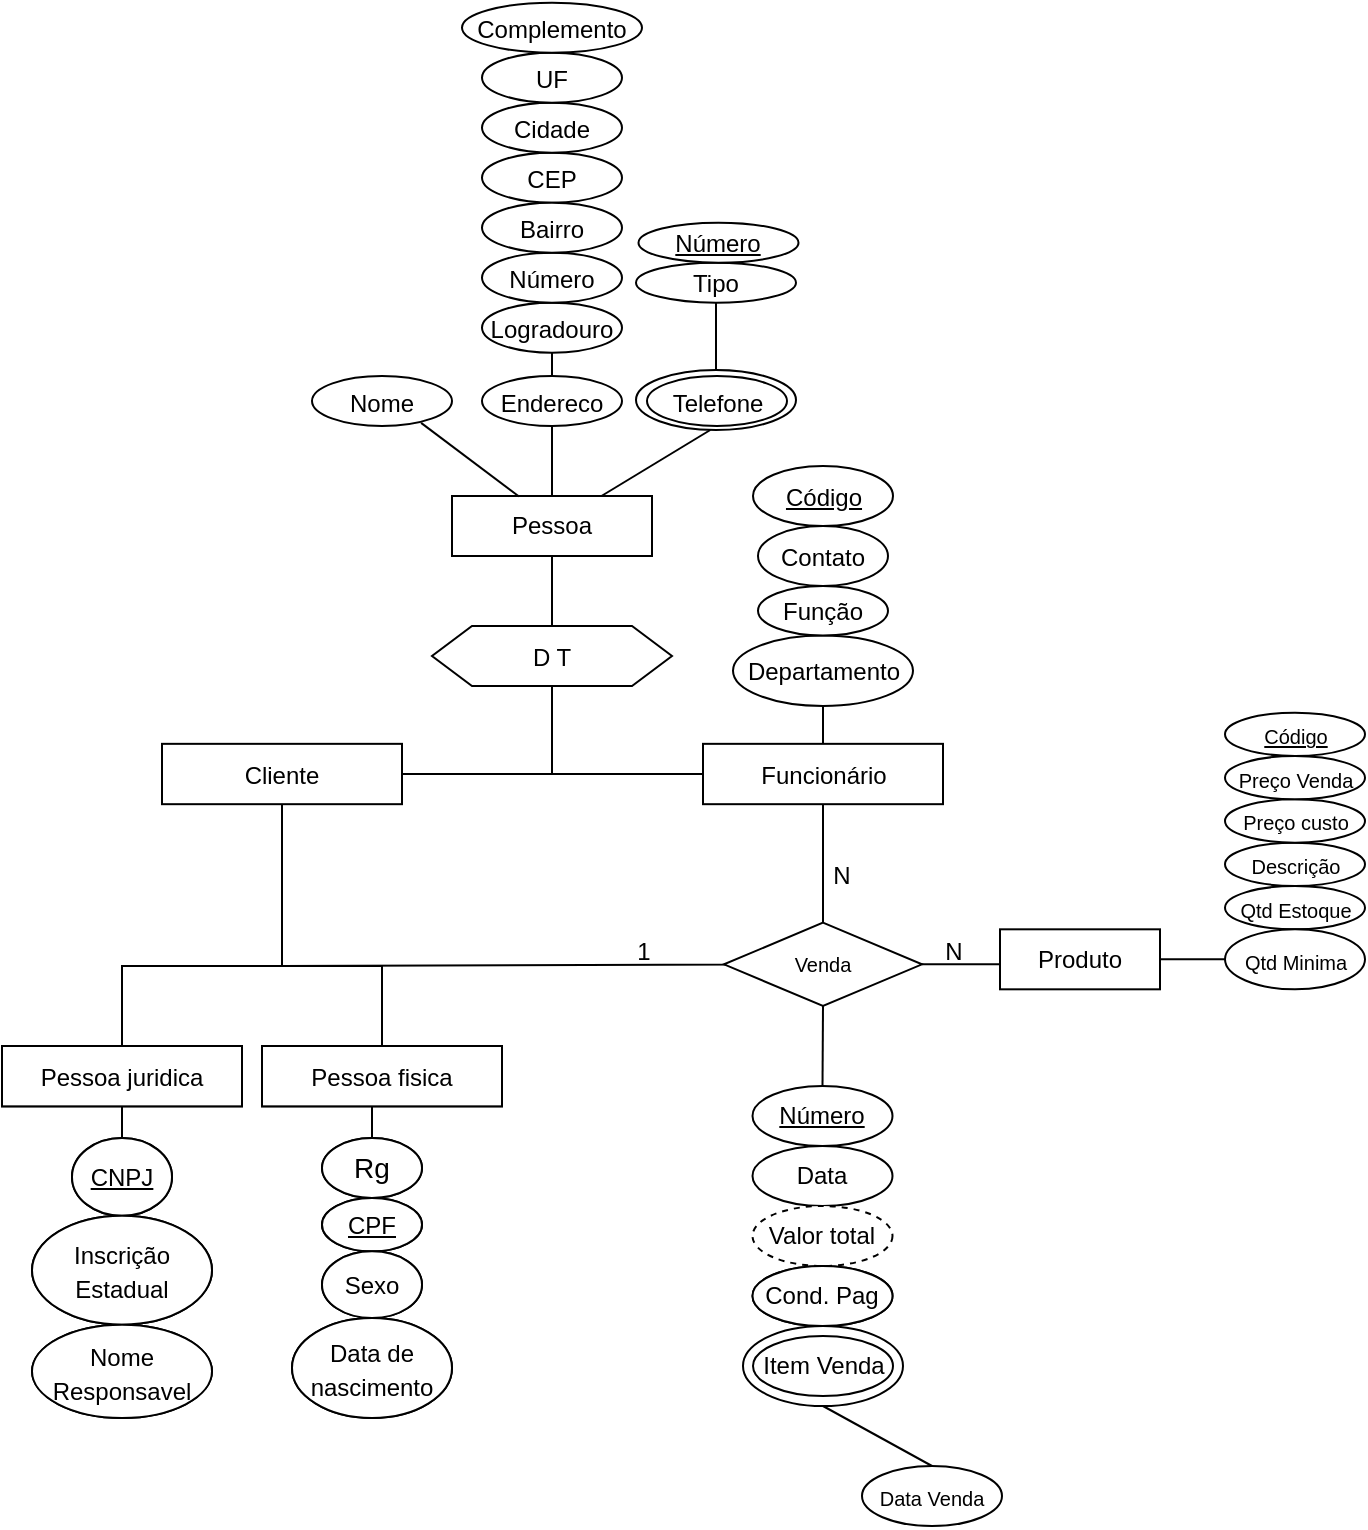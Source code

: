 <mxfile version="20.2.3" type="device"><diagram id="BP-UDaBVrCN2NPo_S5Ll" name="Página-1"><mxGraphModel dx="1354" dy="855" grid="1" gridSize="10" guides="1" tooltips="1" connect="1" arrows="1" fold="1" page="1" pageScale="1" pageWidth="1169" pageHeight="827" math="0" shadow="0"><root><mxCell id="0"/><mxCell id="1" parent="0"/><mxCell id="DTBK5jyqGCHJRqPtZkkX-14" value="" style="ellipse;whiteSpace=wrap;html=1;fontSize=14;" vertex="1" parent="1"><mxGeometry x="497" y="212" width="80" height="30" as="geometry"/></mxCell><mxCell id="UOm5Ku-lan-gwJZeUXOv-1" value="&lt;font style=&quot;font-size: 12px;&quot;&gt;Pessoa&lt;/font&gt;" style="rounded=0;whiteSpace=wrap;html=1;" parent="1" vertex="1"><mxGeometry x="405" y="275" width="100" height="30" as="geometry"/></mxCell><mxCell id="UOm5Ku-lan-gwJZeUXOv-14" value="" style="endArrow=none;html=1;rounded=0;fontSize=14;exitX=0.335;exitY=0.008;exitDx=0;exitDy=0;exitPerimeter=0;" parent="1" source="UOm5Ku-lan-gwJZeUXOv-1" edge="1"><mxGeometry width="50" height="50" relative="1" as="geometry"><mxPoint x="625" y="260" as="sourcePoint"/><mxPoint x="389.541" y="238.433" as="targetPoint"/></mxGeometry></mxCell><mxCell id="UOm5Ku-lan-gwJZeUXOv-15" value="&lt;font style=&quot;font-size: 12px;&quot;&gt;D T&lt;/font&gt;" style="shape=hexagon;perimeter=hexagonPerimeter2;whiteSpace=wrap;html=1;fixedSize=1;fontSize=14;" parent="1" vertex="1"><mxGeometry x="395" y="340" width="120" height="30" as="geometry"/></mxCell><mxCell id="UOm5Ku-lan-gwJZeUXOv-17" value="" style="endArrow=none;html=1;rounded=0;fontSize=14;exitX=0.5;exitY=0;exitDx=0;exitDy=0;entryX=0.5;entryY=1;entryDx=0;entryDy=0;" parent="1" source="UOm5Ku-lan-gwJZeUXOv-15" target="UOm5Ku-lan-gwJZeUXOv-1" edge="1"><mxGeometry width="50" height="50" relative="1" as="geometry"><mxPoint x="625" y="330" as="sourcePoint"/><mxPoint x="675" y="280" as="targetPoint"/></mxGeometry></mxCell><mxCell id="0tBeRqvVhhiNhq_uw7_L-17" value="" style="endArrow=none;html=1;rounded=0;fontSize=12;exitX=0.5;exitY=0;exitDx=0;exitDy=0;entryX=0.5;entryY=1;entryDx=0;entryDy=0;" parent="1" source="UOm5Ku-lan-gwJZeUXOv-1" target="UOm5Ku-lan-gwJZeUXOv-3" edge="1"><mxGeometry width="50" height="50" relative="1" as="geometry"><mxPoint x="425" y="180" as="sourcePoint"/><mxPoint x="475" y="130" as="targetPoint"/></mxGeometry></mxCell><mxCell id="0tBeRqvVhhiNhq_uw7_L-18" value="" style="endArrow=none;html=1;rounded=0;fontSize=12;entryX=0.452;entryY=1.08;entryDx=0;entryDy=0;entryPerimeter=0;" parent="1" source="UOm5Ku-lan-gwJZeUXOv-1" target="0tBeRqvVhhiNhq_uw7_L-28" edge="1"><mxGeometry width="50" height="50" relative="1" as="geometry"><mxPoint x="465" y="270" as="sourcePoint"/><mxPoint x="537.5" y="240" as="targetPoint"/></mxGeometry></mxCell><mxCell id="UOm5Ku-lan-gwJZeUXOv-3" value="&lt;font style=&quot;font-size: 12px;&quot;&gt;Endereco&lt;/font&gt;" style="ellipse;whiteSpace=wrap;html=1;fontSize=14;" parent="1" vertex="1"><mxGeometry x="420" y="215" width="70" height="25" as="geometry"/></mxCell><mxCell id="0tBeRqvVhhiNhq_uw7_L-27" value="&lt;font style=&quot;font-size: 12px;&quot;&gt;Nome&lt;/font&gt;" style="ellipse;whiteSpace=wrap;html=1;fontSize=14;" parent="1" vertex="1"><mxGeometry x="335" y="215" width="70" height="25" as="geometry"/></mxCell><mxCell id="0tBeRqvVhhiNhq_uw7_L-28" value="&lt;font style=&quot;font-size: 12px;&quot;&gt;Telefone&lt;/font&gt;" style="ellipse;whiteSpace=wrap;html=1;fontSize=14;" parent="1" vertex="1"><mxGeometry x="502.5" y="215" width="70" height="25" as="geometry"/></mxCell><mxCell id="DTBK5jyqGCHJRqPtZkkX-6" value="&lt;font style=&quot;font-size: 12px;&quot;&gt;Logradouro&lt;/font&gt;" style="ellipse;whiteSpace=wrap;html=1;fontSize=14;" vertex="1" parent="1"><mxGeometry x="420" y="178.34" width="70" height="25" as="geometry"/></mxCell><mxCell id="DTBK5jyqGCHJRqPtZkkX-7" value="&lt;span style=&quot;font-size: 12px;&quot;&gt;Número&lt;/span&gt;" style="ellipse;whiteSpace=wrap;html=1;fontSize=14;" vertex="1" parent="1"><mxGeometry x="420" y="153.34" width="70" height="25" as="geometry"/></mxCell><mxCell id="DTBK5jyqGCHJRqPtZkkX-8" value="&lt;span style=&quot;font-size: 12px;&quot;&gt;CEP&lt;/span&gt;" style="ellipse;whiteSpace=wrap;html=1;fontSize=14;" vertex="1" parent="1"><mxGeometry x="420" y="103.34" width="70" height="25" as="geometry"/></mxCell><mxCell id="DTBK5jyqGCHJRqPtZkkX-9" value="&lt;span style=&quot;font-size: 12px;&quot;&gt;Bairro&lt;/span&gt;" style="ellipse;whiteSpace=wrap;html=1;fontSize=14;" vertex="1" parent="1"><mxGeometry x="420" y="128.34" width="70" height="25" as="geometry"/></mxCell><mxCell id="DTBK5jyqGCHJRqPtZkkX-10" value="&lt;span style=&quot;font-size: 12px;&quot;&gt;Cidade&lt;/span&gt;" style="ellipse;whiteSpace=wrap;html=1;fontSize=14;" vertex="1" parent="1"><mxGeometry x="420" y="78.34" width="70" height="25" as="geometry"/></mxCell><mxCell id="DTBK5jyqGCHJRqPtZkkX-11" value="&lt;span style=&quot;font-size: 12px;&quot;&gt;UF&lt;/span&gt;" style="ellipse;whiteSpace=wrap;html=1;fontSize=14;" vertex="1" parent="1"><mxGeometry x="420" y="53.34" width="70" height="25" as="geometry"/></mxCell><mxCell id="DTBK5jyqGCHJRqPtZkkX-12" value="" style="endArrow=none;html=1;rounded=0;exitX=0.5;exitY=0;exitDx=0;exitDy=0;entryX=0.5;entryY=1;entryDx=0;entryDy=0;" edge="1" parent="1" source="UOm5Ku-lan-gwJZeUXOv-3" target="DTBK5jyqGCHJRqPtZkkX-6"><mxGeometry width="50" height="50" relative="1" as="geometry"><mxPoint x="450" y="200" as="sourcePoint"/><mxPoint x="500" y="150" as="targetPoint"/></mxGeometry></mxCell><mxCell id="UOm5Ku-lan-gwJZeUXOv-5" value="&lt;font style=&quot;font-size: 12px;&quot;&gt;Tipo&lt;/font&gt;" style="ellipse;whiteSpace=wrap;html=1;fontSize=14;" parent="1" vertex="1"><mxGeometry x="497" y="158.34" width="80" height="20" as="geometry"/></mxCell><mxCell id="0tBeRqvVhhiNhq_uw7_L-29" value="&lt;font style=&quot;font-size: 12px;&quot;&gt;&lt;u&gt;Número&lt;/u&gt;&lt;/font&gt;" style="ellipse;whiteSpace=wrap;html=1;fontSize=14;" parent="1" vertex="1"><mxGeometry x="498.25" y="138.34" width="80" height="20" as="geometry"/></mxCell><mxCell id="DTBK5jyqGCHJRqPtZkkX-51" style="edgeStyle=orthogonalEdgeStyle;rounded=0;orthogonalLoop=1;jettySize=auto;html=1;entryX=0.5;entryY=1;entryDx=0;entryDy=0;endArrow=none;endFill=0;exitX=1;exitY=0.5;exitDx=0;exitDy=0;" edge="1" parent="1" source="DTBK5jyqGCHJRqPtZkkX-23" target="UOm5Ku-lan-gwJZeUXOv-15"><mxGeometry relative="1" as="geometry"><Array as="points"><mxPoint x="455" y="414"/></Array></mxGeometry></mxCell><mxCell id="0tBeRqvVhhiNhq_uw7_L-14" value="" style="endArrow=none;html=1;rounded=0;exitX=0.5;exitY=0;exitDx=0;exitDy=0;" parent="1" source="DTBK5jyqGCHJRqPtZkkX-14" target="UOm5Ku-lan-gwJZeUXOv-5" edge="1"><mxGeometry width="50" height="50" relative="1" as="geometry"><mxPoint x="370" y="175" as="sourcePoint"/><mxPoint x="370" y="150" as="targetPoint"/></mxGeometry></mxCell><mxCell id="DTBK5jyqGCHJRqPtZkkX-82" style="edgeStyle=orthogonalEdgeStyle;rounded=0;orthogonalLoop=1;jettySize=auto;html=1;entryX=0.5;entryY=1;entryDx=0;entryDy=0;endArrow=none;endFill=0;" edge="1" parent="1" source="UOm5Ku-lan-gwJZeUXOv-37" target="UOm5Ku-lan-gwJZeUXOv-15"><mxGeometry relative="1" as="geometry"><Array as="points"><mxPoint x="455" y="414"/></Array></mxGeometry></mxCell><mxCell id="0tBeRqvVhhiNhq_uw7_L-10" value="N" style="text;html=1;strokeColor=none;fillColor=none;align=center;verticalAlign=middle;whiteSpace=wrap;rounded=0;" parent="1" vertex="1"><mxGeometry x="636" y="488.33" width="40" height="30" as="geometry"/></mxCell><mxCell id="DTBK5jyqGCHJRqPtZkkX-5" value="N" style="text;html=1;strokeColor=none;fillColor=none;align=center;verticalAlign=middle;whiteSpace=wrap;rounded=0;" vertex="1" parent="1"><mxGeometry x="580" y="450" width="40" height="30" as="geometry"/></mxCell><mxCell id="DTBK5jyqGCHJRqPtZkkX-88" style="edgeStyle=orthogonalEdgeStyle;rounded=0;orthogonalLoop=1;jettySize=auto;html=1;entryX=0.5;entryY=1;entryDx=0;entryDy=0;endArrow=none;endFill=0;exitX=0;exitY=0.5;exitDx=0;exitDy=0;" edge="1" parent="1" source="DTBK5jyqGCHJRqPtZkkX-45" target="DTBK5jyqGCHJRqPtZkkX-23"><mxGeometry relative="1" as="geometry"><mxPoint x="490" y="540" as="sourcePoint"/><Array as="points"><mxPoint x="550" y="510"/><mxPoint x="320" y="510"/></Array></mxGeometry></mxCell><mxCell id="DTBK5jyqGCHJRqPtZkkX-45" value="Venda" style="rhombus;whiteSpace=wrap;html=1;fontSize=10;container=0;" vertex="1" parent="1"><mxGeometry x="541" y="488.33" width="99" height="41.67" as="geometry"/></mxCell><mxCell id="DTBK5jyqGCHJRqPtZkkX-57" value="" style="endArrow=none;html=1;rounded=0;entryX=0.5;entryY=0;entryDx=0;entryDy=0;exitX=0.5;exitY=0;exitDx=0;exitDy=0;" edge="1" parent="1" source="UOm5Ku-lan-gwJZeUXOv-37" target="DTBK5jyqGCHJRqPtZkkX-45"><mxGeometry width="50" height="50" relative="1" as="geometry"><mxPoint x="615.62" y="470.46" as="sourcePoint"/><mxPoint x="665.62" y="420.46" as="targetPoint"/></mxGeometry></mxCell><mxCell id="DTBK5jyqGCHJRqPtZkkX-75" value="" style="group" vertex="1" connectable="0" parent="1"><mxGeometry x="550" y="550" width="100.25" height="220.67" as="geometry"/></mxCell><mxCell id="UOm5Ku-lan-gwJZeUXOv-51" value="&lt;u&gt;&lt;font style=&quot;font-size: 12px;&quot;&gt;Número&lt;/font&gt;&lt;/u&gt;" style="ellipse;whiteSpace=wrap;html=1;fontSize=10;container=0;" parent="DTBK5jyqGCHJRqPtZkkX-75" vertex="1"><mxGeometry x="5.25" y="20" width="70" height="30.0" as="geometry"/></mxCell><mxCell id="UOm5Ku-lan-gwJZeUXOv-52" value="&lt;font style=&quot;font-size: 12px;&quot;&gt;Data&lt;/font&gt;" style="ellipse;whiteSpace=wrap;html=1;fontSize=10;container=0;" parent="DTBK5jyqGCHJRqPtZkkX-75" vertex="1"><mxGeometry x="5.25" y="50" width="70" height="30.0" as="geometry"/></mxCell><mxCell id="UOm5Ku-lan-gwJZeUXOv-53" value="&lt;font style=&quot;font-size: 12px;&quot;&gt;Valor total&lt;/font&gt;" style="ellipse;whiteSpace=wrap;html=1;fontSize=10;container=0;dashed=1;" parent="DTBK5jyqGCHJRqPtZkkX-75" vertex="1"><mxGeometry x="5.25" y="80.0" width="70" height="30.0" as="geometry"/></mxCell><mxCell id="UOm5Ku-lan-gwJZeUXOv-54" value="Cond. Pag" style="ellipse;whiteSpace=wrap;html=1;fontSize=10;container=0;" parent="DTBK5jyqGCHJRqPtZkkX-75" vertex="1"><mxGeometry x="5.25" y="110" width="70" height="30.0" as="geometry"/></mxCell><mxCell id="UOm5Ku-lan-gwJZeUXOv-94" value="&lt;font style=&quot;font-size: 12px;&quot;&gt;Cond. Pag&lt;/font&gt;" style="ellipse;whiteSpace=wrap;html=1;fontSize=10;container=0;" parent="DTBK5jyqGCHJRqPtZkkX-75" vertex="1"><mxGeometry x="5.25" y="110" width="70" height="30.0" as="geometry"/></mxCell><mxCell id="DTBK5jyqGCHJRqPtZkkX-90" value="" style="group" vertex="1" connectable="0" parent="DTBK5jyqGCHJRqPtZkkX-75"><mxGeometry x="0.5" y="140.0" width="80" height="40" as="geometry"/></mxCell><mxCell id="DTBK5jyqGCHJRqPtZkkX-89" value="" style="ellipse;whiteSpace=wrap;html=1;fontSize=10;container=0;" vertex="1" parent="DTBK5jyqGCHJRqPtZkkX-90"><mxGeometry width="80" height="40" as="geometry"/></mxCell><mxCell id="UOm5Ku-lan-gwJZeUXOv-95" value="&lt;span style=&quot;font-size: 12px;&quot;&gt;Item Venda&lt;/span&gt;" style="ellipse;whiteSpace=wrap;html=1;fontSize=10;container=0;" parent="DTBK5jyqGCHJRqPtZkkX-90" vertex="1"><mxGeometry x="5" y="4.998" width="70" height="30.002" as="geometry"/></mxCell><mxCell id="DTBK5jyqGCHJRqPtZkkX-74" value="" style="group" vertex="1" connectable="0" parent="1"><mxGeometry x="670" y="359.997" width="191.5" height="161.663" as="geometry"/></mxCell><mxCell id="UOm5Ku-lan-gwJZeUXOv-89" value="&lt;font style=&quot;font-size: 12px;&quot;&gt;Produto&lt;/font&gt;" style="rounded=0;whiteSpace=wrap;html=1;fontSize=10;" parent="DTBK5jyqGCHJRqPtZkkX-74" vertex="1"><mxGeometry x="9" y="131.663" width="80" height="30" as="geometry"/></mxCell><mxCell id="UOm5Ku-lan-gwJZeUXOv-90" value="" style="endArrow=none;html=1;rounded=0;fontSize=10;exitX=1;exitY=0.5;exitDx=0;exitDy=0;entryX=0;entryY=0.5;entryDx=0;entryDy=0;" parent="DTBK5jyqGCHJRqPtZkkX-74" source="UOm5Ku-lan-gwJZeUXOv-89" edge="1"><mxGeometry width="50" height="50" relative="1" as="geometry"><mxPoint x="330.25" y="213.323" as="sourcePoint"/><mxPoint x="121.5" y="146.663" as="targetPoint"/></mxGeometry></mxCell><mxCell id="UOm5Ku-lan-gwJZeUXOv-81" value="&lt;font style=&quot;font-size: 10px;&quot;&gt;Descrição&lt;/font&gt;" style="ellipse;whiteSpace=wrap;html=1;fontSize=14;container=0;" parent="DTBK5jyqGCHJRqPtZkkX-74" vertex="1"><mxGeometry x="121.5" y="88.333" width="70" height="21.667" as="geometry"/></mxCell><mxCell id="UOm5Ku-lan-gwJZeUXOv-82" value="&lt;font style=&quot;font-size: 10px;&quot;&gt;Preço custo&lt;/font&gt;" style="ellipse;whiteSpace=wrap;html=1;fontSize=14;container=0;" parent="DTBK5jyqGCHJRqPtZkkX-74" vertex="1"><mxGeometry x="121.5" y="66.667" width="70" height="21.667" as="geometry"/></mxCell><mxCell id="UOm5Ku-lan-gwJZeUXOv-83" value="&lt;font style=&quot;font-size: 10px;&quot;&gt;Preço Venda&lt;/font&gt;" style="ellipse;whiteSpace=wrap;html=1;fontSize=14;container=0;" parent="DTBK5jyqGCHJRqPtZkkX-74" vertex="1"><mxGeometry x="121.5" y="45.0" width="70" height="21.667" as="geometry"/></mxCell><mxCell id="UOm5Ku-lan-gwJZeUXOv-84" value="&lt;font style=&quot;font-size: 10px;&quot;&gt;Qtd Estoque&lt;/font&gt;" style="ellipse;whiteSpace=wrap;html=1;fontSize=14;container=0;" parent="DTBK5jyqGCHJRqPtZkkX-74" vertex="1"><mxGeometry x="121.5" y="110.0" width="70" height="21.667" as="geometry"/></mxCell><mxCell id="UOm5Ku-lan-gwJZeUXOv-85" value="&lt;font style=&quot;font-size: 10px;&quot;&gt;Qtd Minima&lt;/font&gt;" style="ellipse;whiteSpace=wrap;html=1;fontSize=14;container=0;" parent="DTBK5jyqGCHJRqPtZkkX-74" vertex="1"><mxGeometry x="121.5" y="131.663" width="70" height="30" as="geometry"/></mxCell><mxCell id="DTBK5jyqGCHJRqPtZkkX-4" value="&lt;font style=&quot;font-size: 10px;&quot;&gt;&lt;u style=&quot;&quot;&gt;Código&lt;/u&gt;&lt;/font&gt;" style="ellipse;whiteSpace=wrap;html=1;fontSize=14;container=0;" vertex="1" parent="DTBK5jyqGCHJRqPtZkkX-74"><mxGeometry x="121.5" y="23.33" width="70" height="21.667" as="geometry"/></mxCell><mxCell id="0tBeRqvVhhiNhq_uw7_L-21" value="1" style="text;html=1;strokeColor=none;fillColor=none;align=center;verticalAlign=middle;whiteSpace=wrap;rounded=0;" parent="1" vertex="1"><mxGeometry x="470.5" y="488.33" width="60" height="30" as="geometry"/></mxCell><mxCell id="UOm5Ku-lan-gwJZeUXOv-37" value="&lt;font style=&quot;font-size: 12px;&quot;&gt;Funcionário&lt;/font&gt;" style="rounded=0;whiteSpace=wrap;html=1;fontSize=14;" parent="1" vertex="1"><mxGeometry x="530.5" y="398.92" width="120" height="30.17" as="geometry"/></mxCell><mxCell id="DTBK5jyqGCHJRqPtZkkX-81" value="" style="endArrow=none;html=1;rounded=0;entryX=0.5;entryY=0;entryDx=0;entryDy=0;exitX=0.5;exitY=0;exitDx=0;exitDy=0;" edge="1" parent="1" source="UOm5Ku-lan-gwJZeUXOv-43" target="UOm5Ku-lan-gwJZeUXOv-37"><mxGeometry width="50" height="50" relative="1" as="geometry"><mxPoint x="592.92" y="450.62" as="sourcePoint"/><mxPoint x="592.92" y="425.62" as="targetPoint"/></mxGeometry></mxCell><mxCell id="DTBK5jyqGCHJRqPtZkkX-84" value="" style="group" vertex="1" connectable="0" parent="1"><mxGeometry x="545.5" y="260" width="90" height="120" as="geometry"/></mxCell><mxCell id="UOm5Ku-lan-gwJZeUXOv-43" value="&lt;u&gt;&lt;font style=&quot;font-size: 12px;&quot;&gt;Código&lt;/font&gt;&lt;/u&gt;" style="ellipse;whiteSpace=wrap;html=1;fontSize=14;" parent="DTBK5jyqGCHJRqPtZkkX-84" vertex="1"><mxGeometry x="10" width="70" height="30" as="geometry"/></mxCell><mxCell id="UOm5Ku-lan-gwJZeUXOv-44" value="&lt;font style=&quot;font-size: 12px;&quot;&gt;Contato&lt;/font&gt;" style="ellipse;whiteSpace=wrap;html=1;fontSize=14;" parent="DTBK5jyqGCHJRqPtZkkX-84" vertex="1"><mxGeometry x="12.5" y="30" width="65" height="30" as="geometry"/></mxCell><mxCell id="UOm5Ku-lan-gwJZeUXOv-48" value="&lt;font style=&quot;font-size: 12px;&quot;&gt;Departamento&lt;/font&gt;" style="ellipse;whiteSpace=wrap;html=1;fontSize=13;" parent="DTBK5jyqGCHJRqPtZkkX-84" vertex="1"><mxGeometry y="84.76" width="90" height="35.24" as="geometry"/></mxCell><mxCell id="UOm5Ku-lan-gwJZeUXOv-45" value="&lt;font style=&quot;font-size: 12px;&quot;&gt;Função&lt;/font&gt;" style="ellipse;whiteSpace=wrap;html=1;fontSize=14;" parent="DTBK5jyqGCHJRqPtZkkX-84" vertex="1"><mxGeometry x="12.5" y="60" width="65" height="24.76" as="geometry"/></mxCell><mxCell id="DTBK5jyqGCHJRqPtZkkX-85" style="edgeStyle=orthogonalEdgeStyle;rounded=0;orthogonalLoop=1;jettySize=auto;html=1;entryX=1;entryY=0.5;entryDx=0;entryDy=0;endArrow=none;endFill=0;exitX=-0.001;exitY=0.584;exitDx=0;exitDy=0;exitPerimeter=0;" edge="1" parent="1" source="UOm5Ku-lan-gwJZeUXOv-89" target="DTBK5jyqGCHJRqPtZkkX-45"><mxGeometry relative="1" as="geometry"><Array as="points"/></mxGeometry></mxCell><mxCell id="DTBK5jyqGCHJRqPtZkkX-23" value="&lt;font style=&quot;font-size: 12px;&quot;&gt;Cliente&lt;/font&gt;" style="rounded=0;whiteSpace=wrap;html=1;fontSize=14;" vertex="1" parent="1"><mxGeometry x="260" y="398.92" width="120" height="30.17" as="geometry"/></mxCell><mxCell id="DTBK5jyqGCHJRqPtZkkX-26" value="" style="group" vertex="1" connectable="0" parent="1"><mxGeometry x="180" y="550" width="120" height="186" as="geometry"/></mxCell><mxCell id="UOm5Ku-lan-gwJZeUXOv-18" value="&lt;font style=&quot;font-size: 12px;&quot;&gt;Pessoa juridica&lt;/font&gt;" style="rounded=0;whiteSpace=wrap;html=1;fontSize=14;" parent="DTBK5jyqGCHJRqPtZkkX-26" vertex="1"><mxGeometry width="120" height="30.17" as="geometry"/></mxCell><mxCell id="UOm5Ku-lan-gwJZeUXOv-33" value="" style="endArrow=none;html=1;rounded=0;fontSize=10;exitX=0.5;exitY=0;exitDx=0;exitDy=0;entryX=0.5;entryY=1;entryDx=0;entryDy=0;" parent="DTBK5jyqGCHJRqPtZkkX-26" source="UOm5Ku-lan-gwJZeUXOv-31" target="UOm5Ku-lan-gwJZeUXOv-18" edge="1"><mxGeometry width="50" height="50" relative="1" as="geometry"><mxPoint x="230" y="86" as="sourcePoint"/><mxPoint x="280" y="36" as="targetPoint"/></mxGeometry></mxCell><mxCell id="0tBeRqvVhhiNhq_uw7_L-16" value="" style="group" parent="DTBK5jyqGCHJRqPtZkkX-26" vertex="1" connectable="0"><mxGeometry x="15" y="46" width="90" height="140" as="geometry"/></mxCell><mxCell id="UOm5Ku-lan-gwJZeUXOv-31" value="&lt;u&gt;&lt;font style=&quot;font-size: 12px;&quot;&gt;CNPJ&lt;/font&gt;&lt;/u&gt;" style="ellipse;whiteSpace=wrap;html=1;fontSize=14;" parent="0tBeRqvVhhiNhq_uw7_L-16" vertex="1"><mxGeometry x="20" width="50" height="38.889" as="geometry"/></mxCell><mxCell id="UOm5Ku-lan-gwJZeUXOv-34" value="&lt;font style=&quot;font-size: 12px;&quot;&gt;Inscrição Estadual&lt;/font&gt;" style="ellipse;whiteSpace=wrap;html=1;fontSize=14;" parent="0tBeRqvVhhiNhq_uw7_L-16" vertex="1"><mxGeometry y="38.88" width="90" height="54.45" as="geometry"/></mxCell><mxCell id="UOm5Ku-lan-gwJZeUXOv-35" value="&lt;font style=&quot;font-size: 12px;&quot;&gt;Nome Responsavel&lt;/font&gt;" style="ellipse;whiteSpace=wrap;html=1;fontSize=14;" parent="0tBeRqvVhhiNhq_uw7_L-16" vertex="1"><mxGeometry y="93.333" width="90" height="46.667" as="geometry"/></mxCell><mxCell id="DTBK5jyqGCHJRqPtZkkX-22" value="" style="group" vertex="1" connectable="0" parent="1"><mxGeometry x="310" y="550" width="120" height="186" as="geometry"/></mxCell><mxCell id="UOm5Ku-lan-gwJZeUXOv-19" value="&lt;font style=&quot;font-size: 12px;&quot;&gt;Pessoa fisica&lt;/font&gt;" style="rounded=0;whiteSpace=wrap;html=1;fontSize=14;" parent="DTBK5jyqGCHJRqPtZkkX-22" vertex="1"><mxGeometry width="120" height="30.17" as="geometry"/></mxCell><mxCell id="UOm5Ku-lan-gwJZeUXOv-28" value="" style="endArrow=none;html=1;rounded=0;fontSize=14;" parent="DTBK5jyqGCHJRqPtZkkX-22" source="UOm5Ku-lan-gwJZeUXOv-22" edge="1"><mxGeometry width="50" height="50" relative="1" as="geometry"><mxPoint x="20" y="60.17" as="sourcePoint"/><mxPoint x="55" y="30.17" as="targetPoint"/></mxGeometry></mxCell><mxCell id="UOm5Ku-lan-gwJZeUXOv-25" value="&lt;font style=&quot;font-size: 12px; line-height: 1;&quot;&gt;Data de nascimento&lt;/font&gt;" style="ellipse;whiteSpace=wrap;html=1;fontSize=14;" parent="DTBK5jyqGCHJRqPtZkkX-22" vertex="1"><mxGeometry x="15" y="136" width="80" height="50" as="geometry"/></mxCell><mxCell id="UOm5Ku-lan-gwJZeUXOv-22" value="Rg" style="ellipse;whiteSpace=wrap;html=1;fontSize=14;" parent="DTBK5jyqGCHJRqPtZkkX-22" vertex="1"><mxGeometry x="30" y="46" width="50" height="30" as="geometry"/></mxCell><mxCell id="UOm5Ku-lan-gwJZeUXOv-24" value="&lt;u&gt;&lt;font style=&quot;font-size: 12px;&quot;&gt;CPF&lt;/font&gt;&lt;/u&gt;" style="ellipse;whiteSpace=wrap;html=1;fontSize=14;" parent="DTBK5jyqGCHJRqPtZkkX-22" vertex="1"><mxGeometry x="30" y="76" width="50" height="26.67" as="geometry"/></mxCell><mxCell id="UOm5Ku-lan-gwJZeUXOv-26" value="&lt;font style=&quot;font-size: 12px;&quot;&gt;Sexo&lt;/font&gt;" style="ellipse;whiteSpace=wrap;html=1;fontSize=14;" parent="DTBK5jyqGCHJRqPtZkkX-22" vertex="1"><mxGeometry x="30" y="102.667" width="50" height="33.333" as="geometry"/></mxCell><mxCell id="DTBK5jyqGCHJRqPtZkkX-58" value="" style="group" vertex="1" connectable="0" parent="1"><mxGeometry x="180" y="550" width="120" height="186" as="geometry"/></mxCell><mxCell id="DTBK5jyqGCHJRqPtZkkX-59" value="&lt;font style=&quot;font-size: 12px;&quot;&gt;Pessoa juridica&lt;/font&gt;" style="rounded=0;whiteSpace=wrap;html=1;fontSize=14;" vertex="1" parent="DTBK5jyqGCHJRqPtZkkX-58"><mxGeometry width="120" height="30.17" as="geometry"/></mxCell><mxCell id="DTBK5jyqGCHJRqPtZkkX-60" value="" style="endArrow=none;html=1;rounded=0;fontSize=10;exitX=0.5;exitY=0;exitDx=0;exitDy=0;entryX=0.5;entryY=1;entryDx=0;entryDy=0;" edge="1" parent="DTBK5jyqGCHJRqPtZkkX-58" source="DTBK5jyqGCHJRqPtZkkX-62" target="DTBK5jyqGCHJRqPtZkkX-59"><mxGeometry width="50" height="50" relative="1" as="geometry"><mxPoint x="230" y="86" as="sourcePoint"/><mxPoint x="280" y="36" as="targetPoint"/></mxGeometry></mxCell><mxCell id="DTBK5jyqGCHJRqPtZkkX-61" value="" style="group" vertex="1" connectable="0" parent="DTBK5jyqGCHJRqPtZkkX-58"><mxGeometry x="15" y="46" width="90" height="140" as="geometry"/></mxCell><mxCell id="DTBK5jyqGCHJRqPtZkkX-62" value="&lt;u&gt;&lt;font style=&quot;font-size: 12px;&quot;&gt;CNPJ&lt;/font&gt;&lt;/u&gt;" style="ellipse;whiteSpace=wrap;html=1;fontSize=14;" vertex="1" parent="DTBK5jyqGCHJRqPtZkkX-61"><mxGeometry x="20" width="50" height="38.889" as="geometry"/></mxCell><mxCell id="DTBK5jyqGCHJRqPtZkkX-63" value="&lt;font style=&quot;font-size: 12px;&quot;&gt;Inscrição Estadual&lt;/font&gt;" style="ellipse;whiteSpace=wrap;html=1;fontSize=14;" vertex="1" parent="DTBK5jyqGCHJRqPtZkkX-61"><mxGeometry y="38.88" width="90" height="54.45" as="geometry"/></mxCell><mxCell id="DTBK5jyqGCHJRqPtZkkX-64" value="&lt;font style=&quot;font-size: 12px;&quot;&gt;Nome Responsavel&lt;/font&gt;" style="ellipse;whiteSpace=wrap;html=1;fontSize=14;" vertex="1" parent="DTBK5jyqGCHJRqPtZkkX-61"><mxGeometry y="93.333" width="90" height="46.667" as="geometry"/></mxCell><mxCell id="DTBK5jyqGCHJRqPtZkkX-65" value="" style="group" vertex="1" connectable="0" parent="1"><mxGeometry x="310" y="550" width="120" height="186" as="geometry"/></mxCell><mxCell id="DTBK5jyqGCHJRqPtZkkX-66" value="&lt;font style=&quot;font-size: 12px;&quot;&gt;Pessoa fisica&lt;/font&gt;" style="rounded=0;whiteSpace=wrap;html=1;fontSize=14;" vertex="1" parent="DTBK5jyqGCHJRqPtZkkX-65"><mxGeometry width="120" height="30.17" as="geometry"/></mxCell><mxCell id="DTBK5jyqGCHJRqPtZkkX-67" value="" style="endArrow=none;html=1;rounded=0;fontSize=14;" edge="1" parent="DTBK5jyqGCHJRqPtZkkX-65" source="DTBK5jyqGCHJRqPtZkkX-69"><mxGeometry width="50" height="50" relative="1" as="geometry"><mxPoint x="20" y="60.17" as="sourcePoint"/><mxPoint x="55" y="30.17" as="targetPoint"/></mxGeometry></mxCell><mxCell id="DTBK5jyqGCHJRqPtZkkX-68" value="&lt;font style=&quot;font-size: 12px; line-height: 1;&quot;&gt;Data de nascimento&lt;/font&gt;" style="ellipse;whiteSpace=wrap;html=1;fontSize=14;" vertex="1" parent="DTBK5jyqGCHJRqPtZkkX-65"><mxGeometry x="15" y="136" width="80" height="50" as="geometry"/></mxCell><mxCell id="DTBK5jyqGCHJRqPtZkkX-69" value="Rg" style="ellipse;whiteSpace=wrap;html=1;fontSize=14;" vertex="1" parent="DTBK5jyqGCHJRqPtZkkX-65"><mxGeometry x="30" y="46" width="50" height="30" as="geometry"/></mxCell><mxCell id="DTBK5jyqGCHJRqPtZkkX-70" value="&lt;u&gt;&lt;font style=&quot;font-size: 12px;&quot;&gt;CPF&lt;/font&gt;&lt;/u&gt;" style="ellipse;whiteSpace=wrap;html=1;fontSize=14;" vertex="1" parent="DTBK5jyqGCHJRqPtZkkX-65"><mxGeometry x="30" y="76" width="50" height="26.67" as="geometry"/></mxCell><mxCell id="DTBK5jyqGCHJRqPtZkkX-71" value="&lt;font style=&quot;font-size: 12px;&quot;&gt;Sexo&lt;/font&gt;" style="ellipse;whiteSpace=wrap;html=1;fontSize=14;" vertex="1" parent="DTBK5jyqGCHJRqPtZkkX-65"><mxGeometry x="30" y="102.667" width="50" height="33.333" as="geometry"/></mxCell><mxCell id="DTBK5jyqGCHJRqPtZkkX-86" style="edgeStyle=orthogonalEdgeStyle;rounded=0;orthogonalLoop=1;jettySize=auto;html=1;entryX=0.5;entryY=1;entryDx=0;entryDy=0;endArrow=none;endFill=0;" edge="1" parent="1" source="DTBK5jyqGCHJRqPtZkkX-66" target="DTBK5jyqGCHJRqPtZkkX-23"><mxGeometry relative="1" as="geometry"><Array as="points"><mxPoint x="370" y="510"/><mxPoint x="320" y="510"/></Array></mxGeometry></mxCell><mxCell id="DTBK5jyqGCHJRqPtZkkX-87" style="edgeStyle=orthogonalEdgeStyle;rounded=0;orthogonalLoop=1;jettySize=auto;html=1;entryX=0.5;entryY=1;entryDx=0;entryDy=0;endArrow=none;endFill=0;" edge="1" parent="1" source="DTBK5jyqGCHJRqPtZkkX-59" target="DTBK5jyqGCHJRqPtZkkX-23"><mxGeometry relative="1" as="geometry"><Array as="points"><mxPoint x="240" y="510"/><mxPoint x="320" y="510"/></Array></mxGeometry></mxCell><mxCell id="DTBK5jyqGCHJRqPtZkkX-104" value="&lt;span style=&quot;font-size: 12px;&quot;&gt;Complemento&lt;/span&gt;" style="ellipse;whiteSpace=wrap;html=1;fontSize=14;" vertex="1" parent="1"><mxGeometry x="410" y="28.34" width="90" height="25" as="geometry"/></mxCell><mxCell id="0tBeRqvVhhiNhq_uw7_L-1" value="" style="endArrow=none;html=1;rounded=0;entryX=0.5;entryY=1;entryDx=0;entryDy=0;" parent="1" source="UOm5Ku-lan-gwJZeUXOv-51" target="DTBK5jyqGCHJRqPtZkkX-45" edge="1"><mxGeometry width="50" height="50" relative="1" as="geometry"><mxPoint x="595" y="615" as="sourcePoint"/><mxPoint x="590.0" y="580" as="targetPoint"/></mxGeometry></mxCell><mxCell id="DTBK5jyqGCHJRqPtZkkX-115" value="&lt;font style=&quot;font-size: 10px;&quot;&gt;Data Venda&lt;/font&gt;" style="ellipse;whiteSpace=wrap;html=1;fontSize=14;container=0;" vertex="1" parent="1"><mxGeometry x="610" y="760" width="70" height="30" as="geometry"/></mxCell><mxCell id="DTBK5jyqGCHJRqPtZkkX-116" value="" style="endArrow=none;html=1;rounded=0;entryX=0.5;entryY=0;entryDx=0;entryDy=0;exitX=0.5;exitY=1;exitDx=0;exitDy=0;" edge="1" parent="1" source="DTBK5jyqGCHJRqPtZkkX-89" target="DTBK5jyqGCHJRqPtZkkX-115"><mxGeometry width="50" height="50" relative="1" as="geometry"><mxPoint x="590" y="730" as="sourcePoint"/><mxPoint x="650" y="650" as="targetPoint"/></mxGeometry></mxCell></root></mxGraphModel></diagram></mxfile>